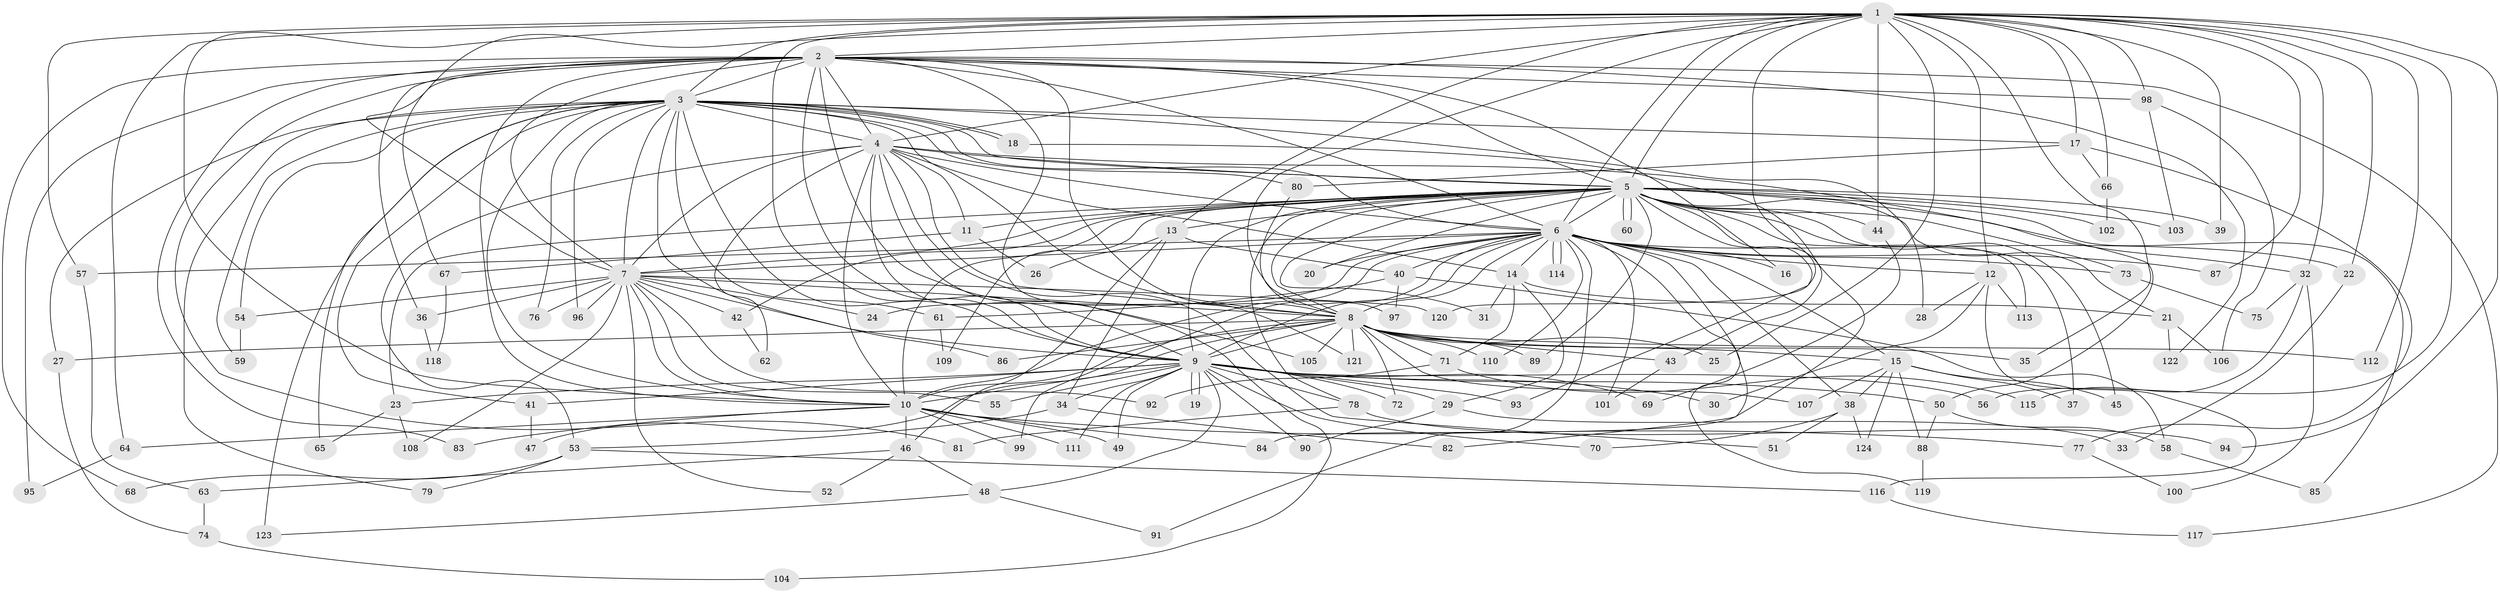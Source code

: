 // coarse degree distribution, {27: 0.010752688172043012, 21: 0.010752688172043012, 24: 0.021505376344086023, 17: 0.021505376344086023, 30: 0.010752688172043012, 28: 0.010752688172043012, 18: 0.010752688172043012, 22: 0.010752688172043012, 7: 0.021505376344086023, 6: 0.053763440860215055, 2: 0.5483870967741935, 4: 0.11827956989247312, 3: 0.12903225806451613, 5: 0.021505376344086023}
// Generated by graph-tools (version 1.1) at 2025/23/03/03/25 07:23:40]
// undirected, 124 vertices, 273 edges
graph export_dot {
graph [start="1"]
  node [color=gray90,style=filled];
  1;
  2;
  3;
  4;
  5;
  6;
  7;
  8;
  9;
  10;
  11;
  12;
  13;
  14;
  15;
  16;
  17;
  18;
  19;
  20;
  21;
  22;
  23;
  24;
  25;
  26;
  27;
  28;
  29;
  30;
  31;
  32;
  33;
  34;
  35;
  36;
  37;
  38;
  39;
  40;
  41;
  42;
  43;
  44;
  45;
  46;
  47;
  48;
  49;
  50;
  51;
  52;
  53;
  54;
  55;
  56;
  57;
  58;
  59;
  60;
  61;
  62;
  63;
  64;
  65;
  66;
  67;
  68;
  69;
  70;
  71;
  72;
  73;
  74;
  75;
  76;
  77;
  78;
  79;
  80;
  81;
  82;
  83;
  84;
  85;
  86;
  87;
  88;
  89;
  90;
  91;
  92;
  93;
  94;
  95;
  96;
  97;
  98;
  99;
  100;
  101;
  102;
  103;
  104;
  105;
  106;
  107;
  108;
  109;
  110;
  111;
  112;
  113;
  114;
  115;
  116;
  117;
  118;
  119;
  120;
  121;
  122;
  123;
  124;
  1 -- 2;
  1 -- 3;
  1 -- 4;
  1 -- 5;
  1 -- 6;
  1 -- 7;
  1 -- 8;
  1 -- 9;
  1 -- 10;
  1 -- 12;
  1 -- 13;
  1 -- 17;
  1 -- 22;
  1 -- 25;
  1 -- 32;
  1 -- 35;
  1 -- 39;
  1 -- 44;
  1 -- 56;
  1 -- 57;
  1 -- 64;
  1 -- 66;
  1 -- 87;
  1 -- 94;
  1 -- 98;
  1 -- 112;
  1 -- 120;
  2 -- 3;
  2 -- 4;
  2 -- 5;
  2 -- 6;
  2 -- 7;
  2 -- 8;
  2 -- 9;
  2 -- 10;
  2 -- 16;
  2 -- 36;
  2 -- 67;
  2 -- 68;
  2 -- 81;
  2 -- 83;
  2 -- 95;
  2 -- 98;
  2 -- 105;
  2 -- 117;
  2 -- 121;
  2 -- 122;
  3 -- 4;
  3 -- 5;
  3 -- 6;
  3 -- 7;
  3 -- 8;
  3 -- 9;
  3 -- 10;
  3 -- 17;
  3 -- 18;
  3 -- 18;
  3 -- 27;
  3 -- 28;
  3 -- 41;
  3 -- 54;
  3 -- 59;
  3 -- 61;
  3 -- 65;
  3 -- 76;
  3 -- 79;
  3 -- 80;
  3 -- 86;
  3 -- 96;
  3 -- 123;
  4 -- 5;
  4 -- 6;
  4 -- 7;
  4 -- 8;
  4 -- 9;
  4 -- 10;
  4 -- 11;
  4 -- 14;
  4 -- 50;
  4 -- 51;
  4 -- 53;
  4 -- 62;
  4 -- 104;
  5 -- 6;
  5 -- 7;
  5 -- 8;
  5 -- 9;
  5 -- 10;
  5 -- 11;
  5 -- 13;
  5 -- 20;
  5 -- 21;
  5 -- 23;
  5 -- 31;
  5 -- 32;
  5 -- 37;
  5 -- 39;
  5 -- 42;
  5 -- 44;
  5 -- 45;
  5 -- 60;
  5 -- 60;
  5 -- 73;
  5 -- 78;
  5 -- 84;
  5 -- 85;
  5 -- 89;
  5 -- 93;
  5 -- 102;
  5 -- 103;
  5 -- 109;
  5 -- 113;
  6 -- 7;
  6 -- 8;
  6 -- 9;
  6 -- 10;
  6 -- 12;
  6 -- 14;
  6 -- 15;
  6 -- 16;
  6 -- 20;
  6 -- 22;
  6 -- 24;
  6 -- 38;
  6 -- 40;
  6 -- 57;
  6 -- 73;
  6 -- 82;
  6 -- 87;
  6 -- 91;
  6 -- 99;
  6 -- 101;
  6 -- 110;
  6 -- 114;
  6 -- 114;
  6 -- 119;
  7 -- 8;
  7 -- 9;
  7 -- 10;
  7 -- 24;
  7 -- 36;
  7 -- 42;
  7 -- 52;
  7 -- 54;
  7 -- 55;
  7 -- 76;
  7 -- 92;
  7 -- 96;
  7 -- 108;
  7 -- 120;
  8 -- 9;
  8 -- 10;
  8 -- 15;
  8 -- 25;
  8 -- 27;
  8 -- 35;
  8 -- 43;
  8 -- 47;
  8 -- 71;
  8 -- 72;
  8 -- 86;
  8 -- 89;
  8 -- 105;
  8 -- 107;
  8 -- 110;
  8 -- 112;
  8 -- 121;
  9 -- 10;
  9 -- 19;
  9 -- 19;
  9 -- 23;
  9 -- 29;
  9 -- 30;
  9 -- 34;
  9 -- 41;
  9 -- 48;
  9 -- 49;
  9 -- 50;
  9 -- 55;
  9 -- 56;
  9 -- 69;
  9 -- 70;
  9 -- 72;
  9 -- 78;
  9 -- 90;
  9 -- 93;
  9 -- 111;
  10 -- 46;
  10 -- 49;
  10 -- 64;
  10 -- 77;
  10 -- 83;
  10 -- 84;
  10 -- 99;
  10 -- 111;
  11 -- 26;
  11 -- 67;
  12 -- 28;
  12 -- 30;
  12 -- 113;
  12 -- 116;
  13 -- 26;
  13 -- 34;
  13 -- 40;
  13 -- 46;
  14 -- 21;
  14 -- 29;
  14 -- 31;
  14 -- 71;
  15 -- 37;
  15 -- 38;
  15 -- 45;
  15 -- 88;
  15 -- 107;
  15 -- 124;
  17 -- 66;
  17 -- 77;
  17 -- 80;
  18 -- 43;
  21 -- 106;
  21 -- 122;
  22 -- 33;
  23 -- 65;
  23 -- 108;
  27 -- 74;
  29 -- 33;
  29 -- 90;
  32 -- 75;
  32 -- 100;
  32 -- 115;
  34 -- 53;
  34 -- 82;
  36 -- 118;
  38 -- 51;
  38 -- 70;
  38 -- 124;
  40 -- 58;
  40 -- 61;
  40 -- 97;
  41 -- 47;
  42 -- 62;
  43 -- 101;
  44 -- 69;
  46 -- 48;
  46 -- 52;
  46 -- 63;
  48 -- 91;
  48 -- 123;
  50 -- 58;
  50 -- 88;
  53 -- 68;
  53 -- 79;
  53 -- 116;
  54 -- 59;
  57 -- 63;
  58 -- 85;
  61 -- 109;
  63 -- 74;
  64 -- 95;
  66 -- 102;
  67 -- 118;
  71 -- 92;
  71 -- 115;
  73 -- 75;
  74 -- 104;
  77 -- 100;
  78 -- 81;
  78 -- 94;
  80 -- 97;
  88 -- 119;
  98 -- 103;
  98 -- 106;
  116 -- 117;
}
